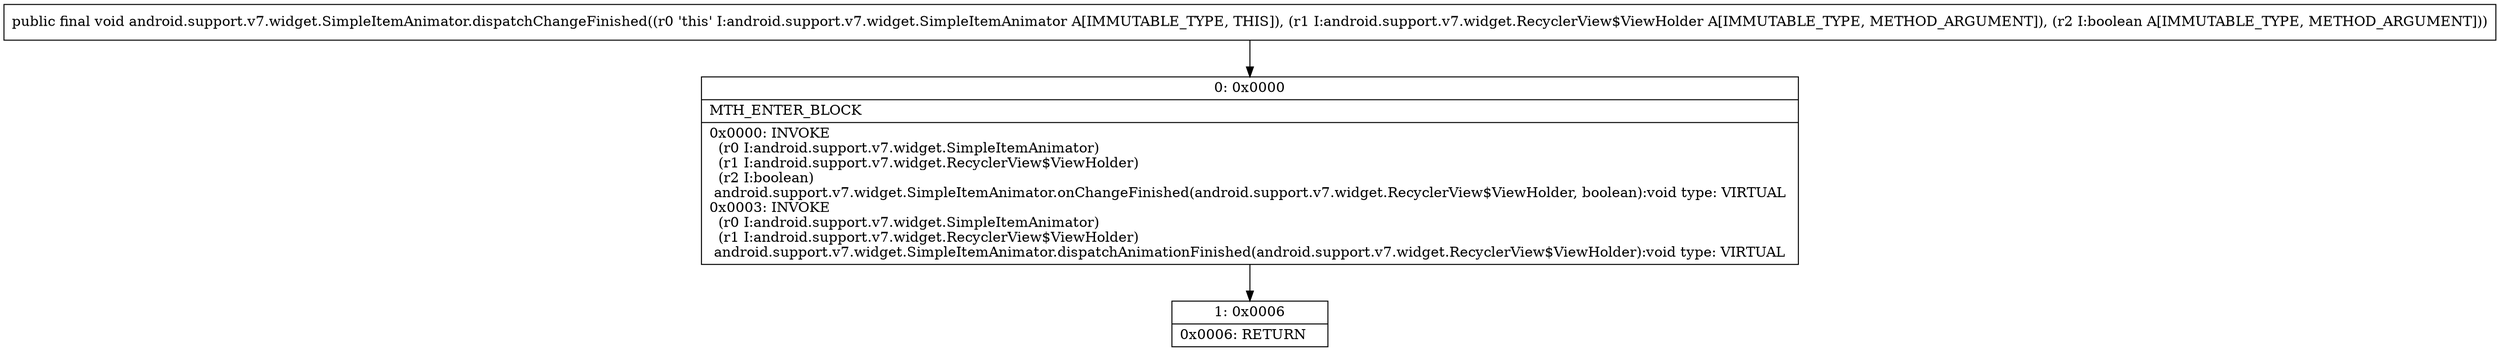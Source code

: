 digraph "CFG forandroid.support.v7.widget.SimpleItemAnimator.dispatchChangeFinished(Landroid\/support\/v7\/widget\/RecyclerView$ViewHolder;Z)V" {
Node_0 [shape=record,label="{0\:\ 0x0000|MTH_ENTER_BLOCK\l|0x0000: INVOKE  \l  (r0 I:android.support.v7.widget.SimpleItemAnimator)\l  (r1 I:android.support.v7.widget.RecyclerView$ViewHolder)\l  (r2 I:boolean)\l android.support.v7.widget.SimpleItemAnimator.onChangeFinished(android.support.v7.widget.RecyclerView$ViewHolder, boolean):void type: VIRTUAL \l0x0003: INVOKE  \l  (r0 I:android.support.v7.widget.SimpleItemAnimator)\l  (r1 I:android.support.v7.widget.RecyclerView$ViewHolder)\l android.support.v7.widget.SimpleItemAnimator.dispatchAnimationFinished(android.support.v7.widget.RecyclerView$ViewHolder):void type: VIRTUAL \l}"];
Node_1 [shape=record,label="{1\:\ 0x0006|0x0006: RETURN   \l}"];
MethodNode[shape=record,label="{public final void android.support.v7.widget.SimpleItemAnimator.dispatchChangeFinished((r0 'this' I:android.support.v7.widget.SimpleItemAnimator A[IMMUTABLE_TYPE, THIS]), (r1 I:android.support.v7.widget.RecyclerView$ViewHolder A[IMMUTABLE_TYPE, METHOD_ARGUMENT]), (r2 I:boolean A[IMMUTABLE_TYPE, METHOD_ARGUMENT])) }"];
MethodNode -> Node_0;
Node_0 -> Node_1;
}

